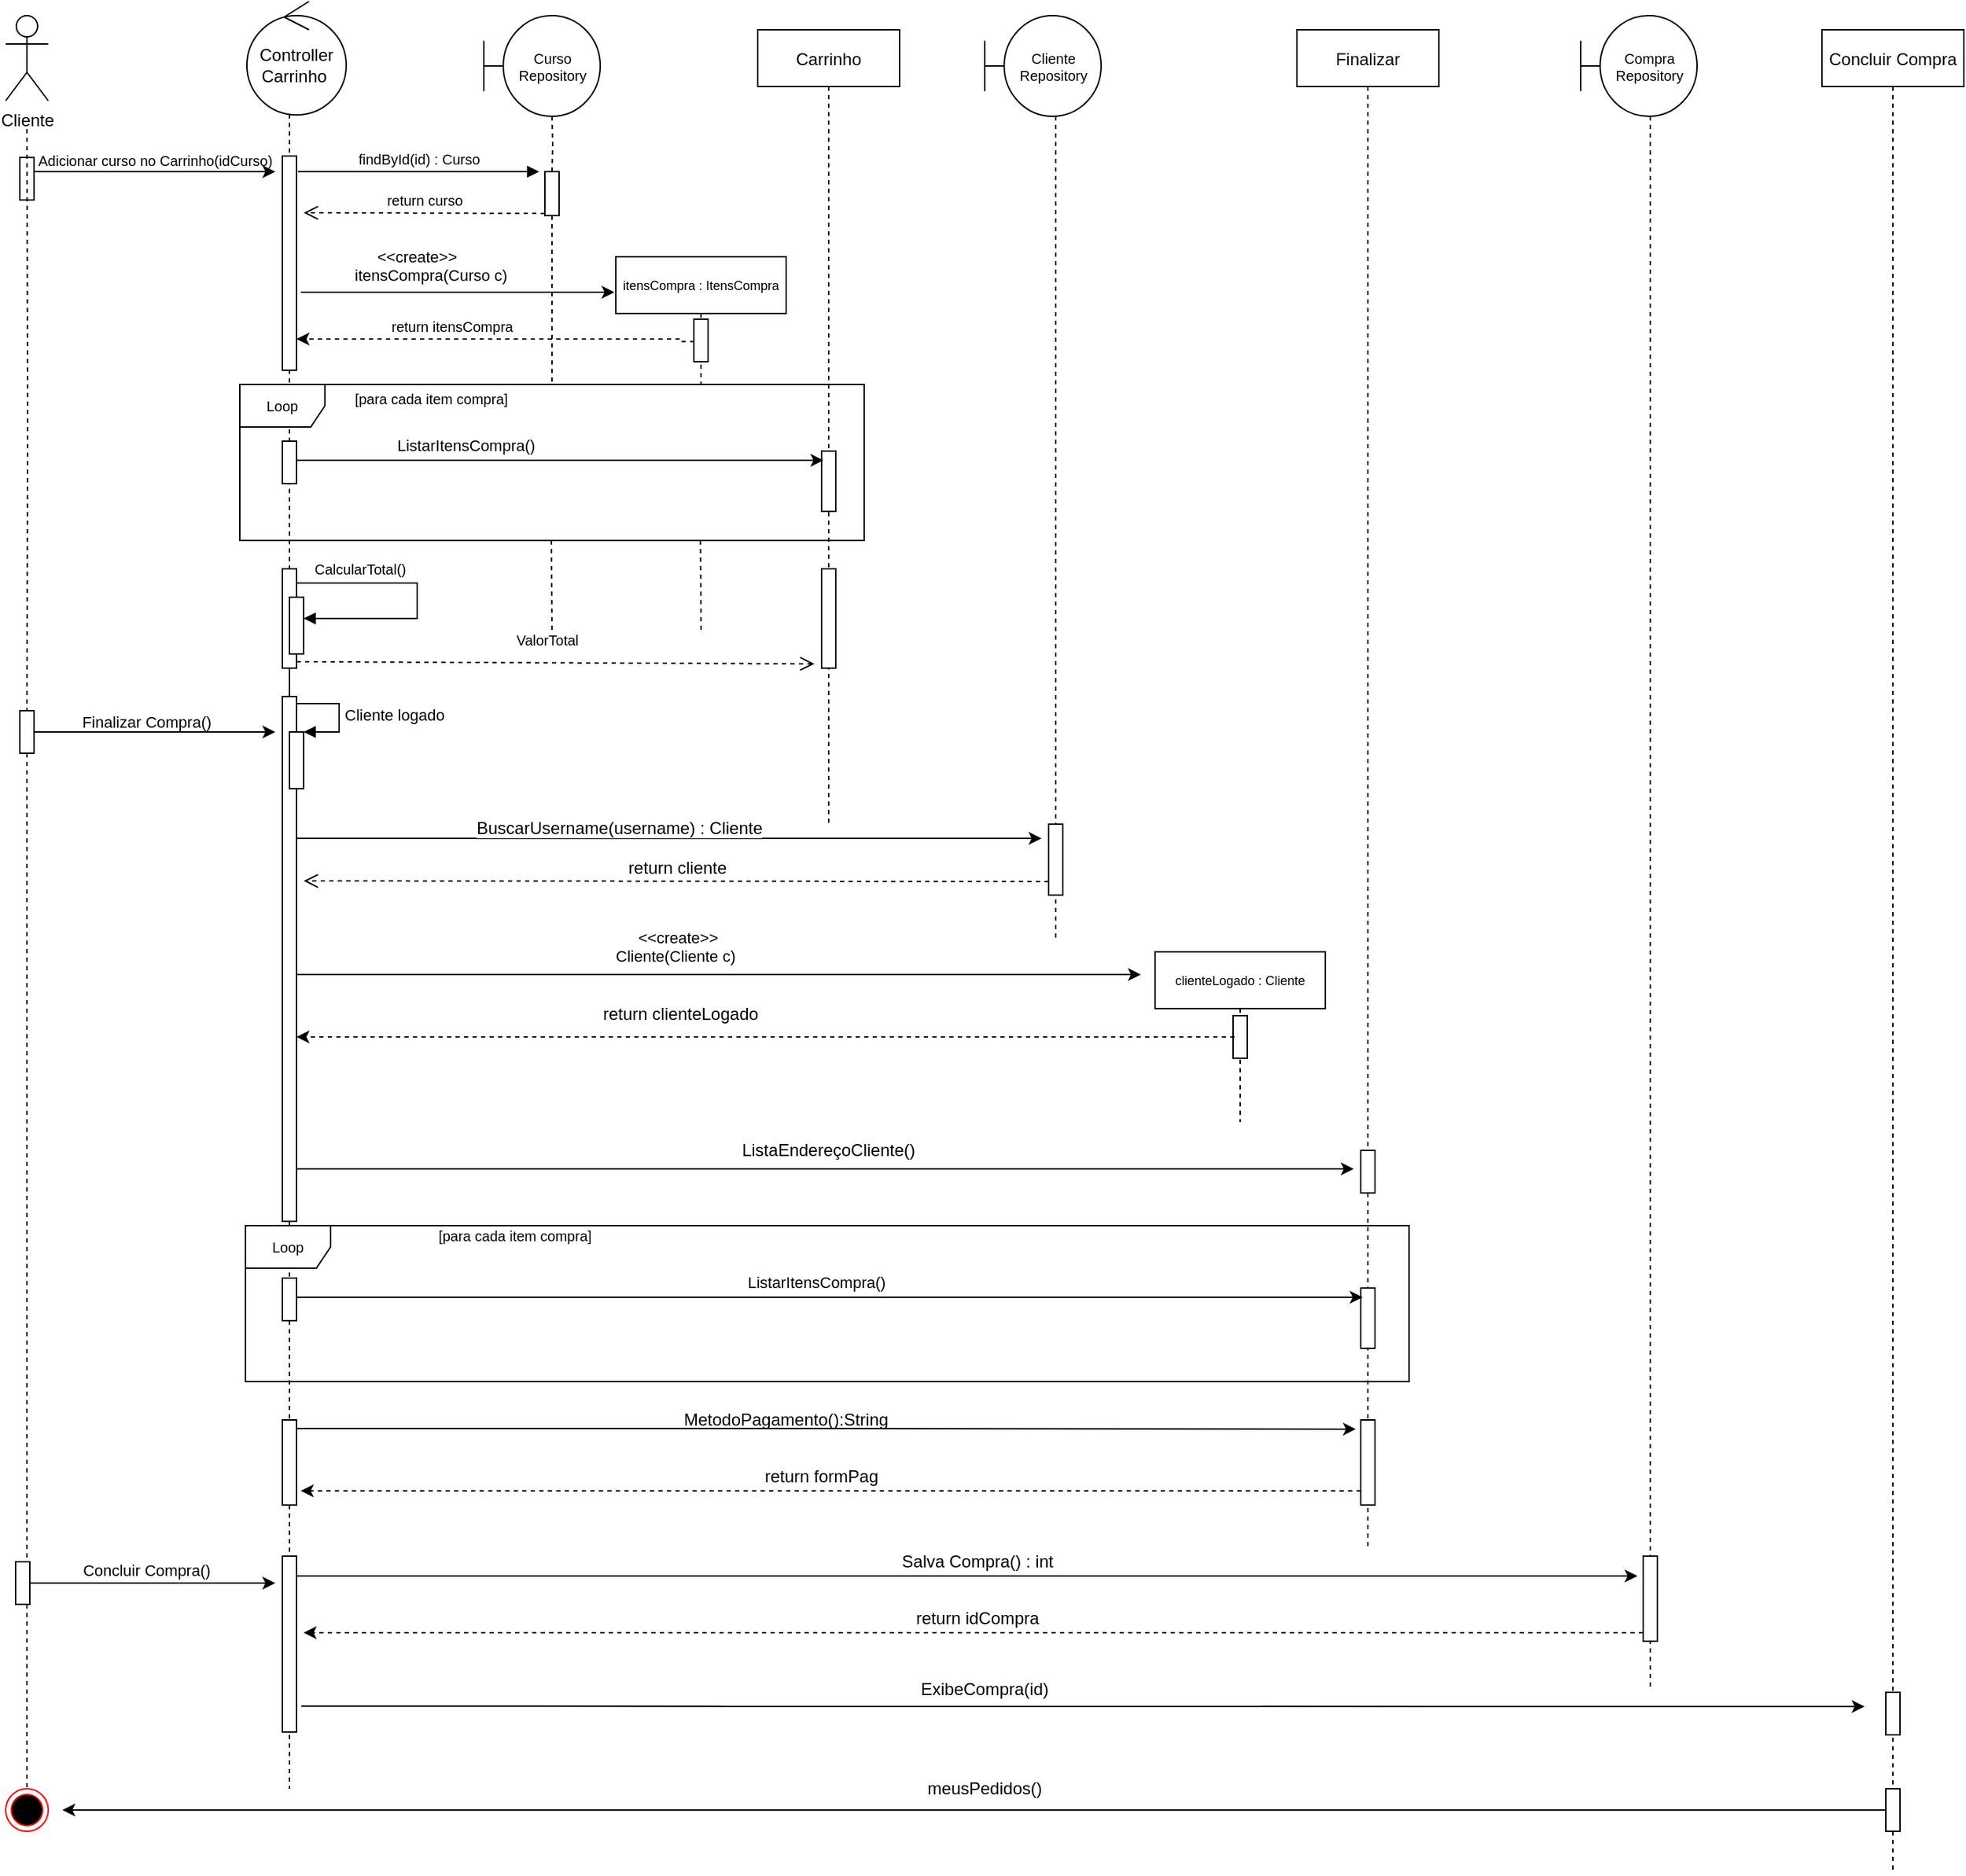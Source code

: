 <mxfile version="14.7.7" type="device"><diagram id="kgpKYQtTHZ0yAKxKKP6v" name="Page-1"><mxGraphModel dx="2031" dy="1134" grid="1" gridSize="10" guides="1" tooltips="1" connect="1" arrows="1" fold="1" page="1" pageScale="1" pageWidth="850" pageHeight="1100" math="0" shadow="0"><root><mxCell id="0"/><mxCell id="1" parent="0"/><mxCell id="3nuBFxr9cyL0pnOWT2aG-1" value="Carrinho" style="shape=umlLifeline;perimeter=lifelinePerimeter;container=1;collapsible=0;recursiveResize=0;rounded=0;shadow=0;strokeWidth=1;" parent="1" vertex="1"><mxGeometry x="690" y="80" width="100" height="560" as="geometry"/></mxCell><mxCell id="3nuBFxr9cyL0pnOWT2aG-2" value="" style="points=[];perimeter=orthogonalPerimeter;rounded=0;shadow=0;strokeWidth=1;" parent="3nuBFxr9cyL0pnOWT2aG-1" vertex="1"><mxGeometry x="45" y="297" width="10" height="42.5" as="geometry"/></mxCell><mxCell id="FEkk6_6cmCooJceqJicp-4" style="edgeStyle=orthogonalEdgeStyle;rounded=0;orthogonalLoop=1;jettySize=auto;html=1;dashed=1;endArrow=none;endFill=0;startArrow=none;" parent="1" edge="1" target="93v8CctWAsqxK7UtxBvb-111" source="93v8CctWAsqxK7UtxBvb-32"><mxGeometry relative="1" as="geometry"><mxPoint x="175" y="1320" as="targetPoint"/><mxPoint x="175" y="150" as="sourcePoint"/></mxGeometry></mxCell><mxCell id="FEkk6_6cmCooJceqJicp-1" value="Cliente" style="shape=umlActor;verticalLabelPosition=bottom;verticalAlign=top;html=1;outlineConnect=0;" parent="1" vertex="1"><mxGeometry x="160" y="70" width="30" height="60" as="geometry"/></mxCell><mxCell id="FEkk6_6cmCooJceqJicp-5" value="" style="points=[];perimeter=orthogonalPerimeter;rounded=0;shadow=0;strokeWidth=1;" parent="1" vertex="1"><mxGeometry x="170" y="170" width="10" height="30" as="geometry"/></mxCell><mxCell id="FEkk6_6cmCooJceqJicp-7" value="" style="endArrow=classic;html=1;" parent="1" edge="1"><mxGeometry width="50" height="50" relative="1" as="geometry"><mxPoint x="180" y="180" as="sourcePoint"/><mxPoint x="350" y="180" as="targetPoint"/></mxGeometry></mxCell><mxCell id="FEkk6_6cmCooJceqJicp-9" value="Adicionar curso no Carrinho(idCurso)" style="text;strokeColor=none;fillColor=none;align=left;verticalAlign=top;spacingLeft=4;spacingRight=4;overflow=hidden;rotatable=0;points=[[0,0.5],[1,0.5]];portConstraint=eastwest;fontSize=10;" parent="1" vertex="1"><mxGeometry x="177" y="160" width="180" height="26" as="geometry"/></mxCell><mxCell id="93v8CctWAsqxK7UtxBvb-2" style="edgeStyle=orthogonalEdgeStyle;rounded=0;orthogonalLoop=1;jettySize=auto;html=1;dashed=1;endArrow=none;endFill=0;" edge="1" parent="1" source="93v8CctWAsqxK7UtxBvb-1"><mxGeometry relative="1" as="geometry"><mxPoint x="360" y="530" as="targetPoint"/><Array as="points"><mxPoint x="360" y="490"/></Array></mxGeometry></mxCell><mxCell id="93v8CctWAsqxK7UtxBvb-1" value="Controller Carrinho&amp;nbsp;" style="ellipse;shape=umlControl;whiteSpace=wrap;html=1;" vertex="1" parent="1"><mxGeometry x="330" y="60" width="70" height="80" as="geometry"/></mxCell><mxCell id="93v8CctWAsqxK7UtxBvb-7" style="edgeStyle=orthogonalEdgeStyle;rounded=0;orthogonalLoop=1;jettySize=auto;html=1;endArrow=classic;endFill=1;" edge="1" parent="1"><mxGeometry relative="1" as="geometry"><mxPoint x="368" y="265" as="sourcePoint"/><mxPoint x="589" y="265" as="targetPoint"/><Array as="points"><mxPoint x="579" y="265"/><mxPoint x="579" y="265"/></Array></mxGeometry></mxCell><mxCell id="93v8CctWAsqxK7UtxBvb-3" value="" style="points=[];perimeter=orthogonalPerimeter;rounded=0;shadow=0;strokeWidth=1;" vertex="1" parent="1"><mxGeometry x="355" y="169" width="10" height="151" as="geometry"/></mxCell><mxCell id="93v8CctWAsqxK7UtxBvb-4" value="itensCompra : ItensCompra" style="shape=umlLifeline;perimeter=lifelinePerimeter;container=1;collapsible=0;recursiveResize=0;rounded=0;shadow=0;strokeWidth=1;fontSize=9;" vertex="1" parent="1"><mxGeometry x="590" y="240" width="120" height="90" as="geometry"/></mxCell><mxCell id="93v8CctWAsqxK7UtxBvb-11" style="edgeStyle=orthogonalEdgeStyle;rounded=0;orthogonalLoop=1;jettySize=auto;html=1;dashed=1;fontSize=11;endArrow=classic;endFill=1;exitX=0.029;exitY=0.524;exitDx=0;exitDy=0;exitPerimeter=0;" edge="1" parent="1" source="93v8CctWAsqxK7UtxBvb-8" target="93v8CctWAsqxK7UtxBvb-3"><mxGeometry relative="1" as="geometry"><mxPoint x="364" y="320" as="targetPoint"/><Array as="points"><mxPoint x="635" y="298"/></Array></mxGeometry></mxCell><mxCell id="93v8CctWAsqxK7UtxBvb-8" value="" style="points=[];perimeter=orthogonalPerimeter;rounded=0;shadow=0;strokeWidth=1;" vertex="1" parent="1"><mxGeometry x="645" y="284" width="10" height="30" as="geometry"/></mxCell><mxCell id="93v8CctWAsqxK7UtxBvb-9" value="itensCompra(Curso c)" style="text;strokeColor=none;fillColor=none;align=left;verticalAlign=top;spacingLeft=4;spacingRight=4;overflow=hidden;rotatable=0;points=[[0,0.5],[1,0.5]];portConstraint=eastwest;fontSize=11;" vertex="1" parent="1"><mxGeometry x="400" y="240" width="126" height="26" as="geometry"/></mxCell><mxCell id="93v8CctWAsqxK7UtxBvb-10" value="&amp;lt;&amp;lt;create&amp;gt;&amp;gt;" style="text;html=1;strokeColor=none;fillColor=none;align=center;verticalAlign=middle;whiteSpace=wrap;rounded=0;fontSize=11;" vertex="1" parent="1"><mxGeometry x="430" y="230" width="40" height="20" as="geometry"/></mxCell><mxCell id="93v8CctWAsqxK7UtxBvb-12" value="Curso Repository" style="shape=umlBoundary;whiteSpace=wrap;html=1;fontSize=10;" vertex="1" parent="1"><mxGeometry x="497" y="70" width="82" height="71" as="geometry"/></mxCell><mxCell id="93v8CctWAsqxK7UtxBvb-16" value="findById(id) : Curso" style="html=1;verticalAlign=bottom;endArrow=block;entryX=0;entryY=0;fontSize=10;" edge="1" parent="1"><mxGeometry relative="1" as="geometry"><mxPoint x="366" y="180" as="sourcePoint"/><mxPoint x="536" y="180" as="targetPoint"/></mxGeometry></mxCell><mxCell id="93v8CctWAsqxK7UtxBvb-17" value="return curso" style="html=1;verticalAlign=bottom;endArrow=open;dashed=1;endSize=8;exitX=0;exitY=0.95;fontSize=10;" edge="1" source="93v8CctWAsqxK7UtxBvb-15" parent="1"><mxGeometry relative="1" as="geometry"><mxPoint x="370" y="209" as="targetPoint"/></mxGeometry></mxCell><mxCell id="93v8CctWAsqxK7UtxBvb-29" style="edgeStyle=orthogonalEdgeStyle;rounded=0;orthogonalLoop=1;jettySize=auto;html=1;fontSize=10;endArrow=none;endFill=0;dashed=1;" edge="1" parent="1" source="93v8CctWAsqxK7UtxBvb-15"><mxGeometry relative="1" as="geometry"><mxPoint x="545" y="330.0" as="targetPoint"/></mxGeometry></mxCell><mxCell id="93v8CctWAsqxK7UtxBvb-15" value="" style="html=1;points=[];perimeter=orthogonalPerimeter;fontSize=10;" vertex="1" parent="1"><mxGeometry x="540" y="180" width="10" height="31" as="geometry"/></mxCell><mxCell id="93v8CctWAsqxK7UtxBvb-19" value="" style="edgeStyle=orthogonalEdgeStyle;rounded=0;orthogonalLoop=1;jettySize=auto;html=1;dashed=1;fontSize=10;endArrow=none;endFill=0;" edge="1" parent="1" target="93v8CctWAsqxK7UtxBvb-15"><mxGeometry relative="1" as="geometry"><mxPoint x="543" y="560" as="targetPoint"/><mxPoint x="545.029" y="141" as="sourcePoint"/><Array as="points"/></mxGeometry></mxCell><mxCell id="93v8CctWAsqxK7UtxBvb-21" value="&lt;span style=&quot;color: rgb(0 , 0 , 0) ; font-family: &amp;#34;helvetica&amp;#34; ; font-size: 10px ; font-style: normal ; font-weight: 400 ; letter-spacing: normal ; text-align: center ; text-indent: 0px ; text-transform: none ; word-spacing: 0px ; background-color: rgb(255 , 255 , 255) ; display: inline ; float: none&quot;&gt;return itensCompra&lt;/span&gt;" style="text;whiteSpace=wrap;html=1;fontSize=10;" vertex="1" parent="1"><mxGeometry x="430" y="277" width="97" height="30" as="geometry"/></mxCell><mxCell id="93v8CctWAsqxK7UtxBvb-22" value="" style="endArrow=classic;html=1;fontSize=10;entryX=0.125;entryY=0.153;entryDx=0;entryDy=0;entryPerimeter=0;" edge="1" parent="1" source="93v8CctWAsqxK7UtxBvb-30" target="3nuBFxr9cyL0pnOWT2aG-2"><mxGeometry width="50" height="50" relative="1" as="geometry"><mxPoint x="390" y="380" as="sourcePoint"/><mxPoint x="730" y="340" as="targetPoint"/><Array as="points"/></mxGeometry></mxCell><mxCell id="93v8CctWAsqxK7UtxBvb-23" value="ListarItensCompra()" style="text;strokeColor=none;fillColor=none;align=left;verticalAlign=top;spacingLeft=4;spacingRight=4;overflow=hidden;rotatable=0;points=[[0,0.5],[1,0.5]];portConstraint=eastwest;fontSize=11;" vertex="1" parent="1"><mxGeometry x="430" y="360" width="126" height="26" as="geometry"/></mxCell><mxCell id="93v8CctWAsqxK7UtxBvb-24" value="Loop" style="shape=umlFrame;whiteSpace=wrap;html=1;fontSize=10;" vertex="1" parent="1"><mxGeometry x="325" y="330" width="440" height="110" as="geometry"/></mxCell><mxCell id="93v8CctWAsqxK7UtxBvb-30" value="" style="points=[];perimeter=orthogonalPerimeter;rounded=0;shadow=0;strokeWidth=1;" vertex="1" parent="1"><mxGeometry x="355" y="370" width="10" height="30" as="geometry"/></mxCell><mxCell id="93v8CctWAsqxK7UtxBvb-31" value="[para cada item compra]" style="text;html=1;strokeColor=none;fillColor=none;align=center;verticalAlign=middle;whiteSpace=wrap;rounded=0;fontSize=10;" vertex="1" parent="1"><mxGeometry x="400" y="330" width="120" height="20" as="geometry"/></mxCell><mxCell id="93v8CctWAsqxK7UtxBvb-46" style="edgeStyle=orthogonalEdgeStyle;rounded=0;orthogonalLoop=1;jettySize=auto;html=1;fontSize=9;endArrow=none;endFill=0;dashed=1;startArrow=none;" edge="1" parent="1" source="93v8CctWAsqxK7UtxBvb-47"><mxGeometry relative="1" as="geometry"><mxPoint x="360" y="680" as="targetPoint"/></mxGeometry></mxCell><mxCell id="93v8CctWAsqxK7UtxBvb-33" value="" style="html=1;points=[];perimeter=orthogonalPerimeter;fontSize=10;" vertex="1" parent="1"><mxGeometry x="355" y="460" width="10" height="70" as="geometry"/></mxCell><mxCell id="93v8CctWAsqxK7UtxBvb-35" value="&amp;nbsp;ValorTotal" style="html=1;verticalAlign=bottom;endArrow=open;dashed=1;endSize=8;exitX=1;exitY=0.95;fontSize=10;" edge="1" parent="1"><mxGeometry x="-0.041" y="7" relative="1" as="geometry"><mxPoint x="730" y="527" as="targetPoint"/><mxPoint x="365" y="525.5" as="sourcePoint"/><mxPoint as="offset"/></mxGeometry></mxCell><mxCell id="93v8CctWAsqxK7UtxBvb-36" value="" style="html=1;points=[];perimeter=orthogonalPerimeter;fontSize=10;" vertex="1" parent="1"><mxGeometry x="735" y="460" width="10" height="70" as="geometry"/></mxCell><mxCell id="93v8CctWAsqxK7UtxBvb-39" value="" style="html=1;points=[];perimeter=orthogonalPerimeter;fontSize=10;" vertex="1" parent="1"><mxGeometry x="360" y="480" width="10" height="40" as="geometry"/></mxCell><mxCell id="93v8CctWAsqxK7UtxBvb-40" value="" style="edgeStyle=orthogonalEdgeStyle;html=1;align=left;spacingLeft=2;endArrow=block;rounded=0;fontSize=10;" edge="1" parent="1" source="93v8CctWAsqxK7UtxBvb-33"><mxGeometry relative="1" as="geometry"><mxPoint x="395" y="470" as="sourcePoint"/><Array as="points"><mxPoint x="450" y="470"/><mxPoint x="450" y="495"/></Array><mxPoint x="370" y="495" as="targetPoint"/></mxGeometry></mxCell><mxCell id="93v8CctWAsqxK7UtxBvb-41" value="CalcularTotal()" style="text;html=1;strokeColor=none;fillColor=none;align=center;verticalAlign=middle;whiteSpace=wrap;rounded=0;fontSize=10;" vertex="1" parent="1"><mxGeometry x="390" y="450" width="40" height="20" as="geometry"/></mxCell><mxCell id="93v8CctWAsqxK7UtxBvb-42" value="Finalizar" style="shape=umlLifeline;perimeter=lifelinePerimeter;container=1;collapsible=0;recursiveResize=0;rounded=0;shadow=0;strokeWidth=1;" vertex="1" parent="1"><mxGeometry x="1070" y="80" width="100" height="1070" as="geometry"/></mxCell><mxCell id="93v8CctWAsqxK7UtxBvb-43" value="" style="points=[];perimeter=orthogonalPerimeter;rounded=0;shadow=0;strokeWidth=1;" vertex="1" parent="93v8CctWAsqxK7UtxBvb-42"><mxGeometry x="45" y="790" width="10" height="30" as="geometry"/></mxCell><mxCell id="93v8CctWAsqxK7UtxBvb-45" style="edgeStyle=orthogonalEdgeStyle;rounded=0;orthogonalLoop=1;jettySize=auto;html=1;fontSize=9;endArrow=classic;endFill=1;" edge="1" parent="1" source="93v8CctWAsqxK7UtxBvb-32"><mxGeometry relative="1" as="geometry"><mxPoint x="350" y="575" as="targetPoint"/></mxGeometry></mxCell><mxCell id="93v8CctWAsqxK7UtxBvb-32" value="" style="points=[];perimeter=orthogonalPerimeter;rounded=0;shadow=0;strokeWidth=1;" vertex="1" parent="1"><mxGeometry x="170" y="560" width="10" height="30" as="geometry"/></mxCell><mxCell id="93v8CctWAsqxK7UtxBvb-44" value="" style="edgeStyle=orthogonalEdgeStyle;rounded=0;orthogonalLoop=1;jettySize=auto;html=1;dashed=1;endArrow=none;endFill=0;" edge="1" parent="1" target="93v8CctWAsqxK7UtxBvb-32"><mxGeometry relative="1" as="geometry"><mxPoint x="175" y="610" as="targetPoint"/><mxPoint x="175" y="150" as="sourcePoint"/></mxGeometry></mxCell><mxCell id="93v8CctWAsqxK7UtxBvb-82" style="edgeStyle=orthogonalEdgeStyle;rounded=0;orthogonalLoop=1;jettySize=auto;html=1;fontSize=12;endArrow=none;endFill=0;dashed=1;" edge="1" parent="1" source="93v8CctWAsqxK7UtxBvb-47" target="93v8CctWAsqxK7UtxBvb-80"><mxGeometry relative="1" as="geometry"/></mxCell><mxCell id="93v8CctWAsqxK7UtxBvb-47" value="" style="html=1;points=[];perimeter=orthogonalPerimeter;fontSize=10;" vertex="1" parent="1"><mxGeometry x="355" y="550" width="10" height="370" as="geometry"/></mxCell><mxCell id="93v8CctWAsqxK7UtxBvb-48" value="" style="edgeStyle=orthogonalEdgeStyle;rounded=0;orthogonalLoop=1;jettySize=auto;html=1;fontSize=9;endArrow=none;endFill=0;dashed=1;" edge="1" parent="1" source="93v8CctWAsqxK7UtxBvb-33" target="93v8CctWAsqxK7UtxBvb-47"><mxGeometry relative="1" as="geometry"><mxPoint x="360" y="680" as="targetPoint"/><mxPoint x="360" y="530" as="sourcePoint"/></mxGeometry></mxCell><mxCell id="93v8CctWAsqxK7UtxBvb-49" value="Finalizar Compra()" style="text;html=1;strokeColor=none;fillColor=none;align=center;verticalAlign=middle;whiteSpace=wrap;rounded=0;fontSize=11;" vertex="1" parent="1"><mxGeometry x="208" y="558" width="103" height="20" as="geometry"/></mxCell><mxCell id="93v8CctWAsqxK7UtxBvb-53" value="" style="html=1;points=[];perimeter=orthogonalPerimeter;fontSize=11;" vertex="1" parent="1"><mxGeometry x="360" y="575" width="10" height="40" as="geometry"/></mxCell><mxCell id="93v8CctWAsqxK7UtxBvb-54" value="Cliente logado" style="edgeStyle=orthogonalEdgeStyle;html=1;align=left;spacingLeft=2;endArrow=block;rounded=0;entryX=1;entryY=0;fontSize=11;" edge="1" target="93v8CctWAsqxK7UtxBvb-53" parent="1"><mxGeometry relative="1" as="geometry"><mxPoint x="365" y="555" as="sourcePoint"/><Array as="points"><mxPoint x="395" y="555"/></Array></mxGeometry></mxCell><mxCell id="93v8CctWAsqxK7UtxBvb-55" value="clienteLogado : Cliente" style="shape=umlLifeline;perimeter=lifelinePerimeter;container=1;collapsible=0;recursiveResize=0;rounded=0;shadow=0;strokeWidth=1;fontSize=9;" vertex="1" parent="1"><mxGeometry x="970" y="730" width="120" height="120" as="geometry"/></mxCell><mxCell id="93v8CctWAsqxK7UtxBvb-56" value="" style="endArrow=classic;html=1;fontSize=11;" edge="1" parent="1"><mxGeometry width="50" height="50" relative="1" as="geometry"><mxPoint x="365" y="650" as="sourcePoint"/><mxPoint x="890" y="650" as="targetPoint"/></mxGeometry></mxCell><mxCell id="93v8CctWAsqxK7UtxBvb-60" style="edgeStyle=orthogonalEdgeStyle;rounded=0;orthogonalLoop=1;jettySize=auto;html=1;fontSize=11;endArrow=none;endFill=0;dashed=1;" edge="1" parent="1"><mxGeometry relative="1" as="geometry"><mxPoint x="900" y="720" as="targetPoint"/><mxPoint x="900" y="141" as="sourcePoint"/></mxGeometry></mxCell><mxCell id="93v8CctWAsqxK7UtxBvb-57" value="Cliente Repository" style="shape=umlBoundary;whiteSpace=wrap;html=1;fontSize=10;" vertex="1" parent="1"><mxGeometry x="850" y="70" width="82" height="71" as="geometry"/></mxCell><mxCell id="93v8CctWAsqxK7UtxBvb-58" style="edgeStyle=orthogonalEdgeStyle;rounded=0;orthogonalLoop=1;jettySize=auto;html=1;fontSize=10;endArrow=none;endFill=0;dashed=1;" edge="1" parent="1"><mxGeometry relative="1" as="geometry"><mxPoint x="545" y="504" as="targetPoint"/><mxPoint x="544.58" y="440" as="sourcePoint"/><Array as="points"><mxPoint x="545" y="440"/></Array></mxGeometry></mxCell><mxCell id="93v8CctWAsqxK7UtxBvb-59" style="edgeStyle=orthogonalEdgeStyle;rounded=0;orthogonalLoop=1;jettySize=auto;html=1;fontSize=10;endArrow=none;endFill=0;dashed=1;" edge="1" parent="1"><mxGeometry relative="1" as="geometry"><mxPoint x="650.08" y="504" as="targetPoint"/><mxPoint x="649.66" y="440" as="sourcePoint"/><Array as="points"><mxPoint x="650.08" y="440"/></Array></mxGeometry></mxCell><mxCell id="93v8CctWAsqxK7UtxBvb-61" value="&lt;span style=&quot;color: rgb(0 , 0 , 0) ; font-family: &amp;#34;helvetica&amp;#34; ; font-size: 12px ; font-style: normal ; font-weight: 400 ; letter-spacing: normal ; text-align: center ; text-indent: 0px ; text-transform: none ; word-spacing: 0px ; background-color: rgb(255 , 255 , 255) ; display: inline ; float: none&quot;&gt;BuscarUsername(username) : Cliente&lt;/span&gt;" style="text;whiteSpace=wrap;html=1;fontSize=12;" vertex="1" parent="1"><mxGeometry x="490" y="629" width="214" height="30" as="geometry"/></mxCell><mxCell id="93v8CctWAsqxK7UtxBvb-62" value="" style="html=1;points=[];perimeter=orthogonalPerimeter;fontSize=10;" vertex="1" parent="1"><mxGeometry x="895" y="640" width="10" height="50" as="geometry"/></mxCell><mxCell id="93v8CctWAsqxK7UtxBvb-63" value="&lt;font style=&quot;font-size: 12px&quot;&gt;return cliente&lt;/font&gt;" style="html=1;verticalAlign=bottom;endArrow=open;dashed=1;endSize=8;exitX=0;exitY=0.95;fontSize=10;" edge="1" parent="1"><mxGeometry relative="1" as="geometry"><mxPoint x="370" y="680" as="targetPoint"/><mxPoint x="895" y="680.45" as="sourcePoint"/></mxGeometry></mxCell><mxCell id="93v8CctWAsqxK7UtxBvb-64" value="Cliente(Cliente c)" style="text;strokeColor=none;fillColor=none;align=left;verticalAlign=top;spacingLeft=4;spacingRight=4;overflow=hidden;rotatable=0;points=[[0,0.5],[1,0.5]];portConstraint=eastwest;fontSize=11;" vertex="1" parent="1"><mxGeometry x="584" y="720" width="126" height="26" as="geometry"/></mxCell><mxCell id="93v8CctWAsqxK7UtxBvb-65" value="&amp;lt;&amp;lt;create&amp;gt;&amp;gt;" style="text;html=1;strokeColor=none;fillColor=none;align=center;verticalAlign=middle;whiteSpace=wrap;rounded=0;fontSize=11;" vertex="1" parent="1"><mxGeometry x="614" y="710" width="40" height="20" as="geometry"/></mxCell><mxCell id="93v8CctWAsqxK7UtxBvb-66" value="" style="endArrow=classic;html=1;fontSize=12;" edge="1" parent="1"><mxGeometry width="50" height="50" relative="1" as="geometry"><mxPoint x="365" y="746" as="sourcePoint"/><mxPoint x="960" y="746" as="targetPoint"/></mxGeometry></mxCell><mxCell id="93v8CctWAsqxK7UtxBvb-67" value="" style="points=[];perimeter=orthogonalPerimeter;rounded=0;shadow=0;strokeWidth=1;" vertex="1" parent="1"><mxGeometry x="1025" y="775" width="10" height="30" as="geometry"/></mxCell><mxCell id="93v8CctWAsqxK7UtxBvb-68" value="" style="endArrow=classic;html=1;fontSize=12;dashed=1;" edge="1" parent="1" target="93v8CctWAsqxK7UtxBvb-47"><mxGeometry width="50" height="50" relative="1" as="geometry"><mxPoint x="1026" y="790" as="sourcePoint"/><mxPoint x="720" y="640" as="targetPoint"/></mxGeometry></mxCell><mxCell id="93v8CctWAsqxK7UtxBvb-69" value="&lt;span style=&quot;color: rgb(0 , 0 , 0) ; font-family: &amp;#34;helvetica&amp;#34; ; font-size: 12px ; font-style: normal ; font-weight: 400 ; letter-spacing: normal ; text-align: center ; text-indent: 0px ; text-transform: none ; word-spacing: 0px ; background-color: rgb(255 , 255 , 255) ; display: inline ; float: none&quot;&gt;return clienteLogado&lt;/span&gt;" style="text;whiteSpace=wrap;html=1;fontSize=12;" vertex="1" parent="1"><mxGeometry x="579" y="760" width="123" height="30" as="geometry"/></mxCell><mxCell id="93v8CctWAsqxK7UtxBvb-70" value="" style="endArrow=classic;html=1;fontSize=12;exitX=1;exitY=0.9;exitDx=0;exitDy=0;exitPerimeter=0;" edge="1" parent="1" source="93v8CctWAsqxK7UtxBvb-47"><mxGeometry width="50" height="50" relative="1" as="geometry"><mxPoint x="670" y="690" as="sourcePoint"/><mxPoint x="1110" y="883" as="targetPoint"/></mxGeometry></mxCell><mxCell id="93v8CctWAsqxK7UtxBvb-72" value="ListaEndereçoCliente()" style="text;html=1;strokeColor=none;fillColor=none;align=center;verticalAlign=middle;whiteSpace=wrap;rounded=0;fontSize=12;" vertex="1" parent="1"><mxGeometry x="685" y="860" width="110" height="20" as="geometry"/></mxCell><mxCell id="93v8CctWAsqxK7UtxBvb-77" value="" style="points=[];perimeter=orthogonalPerimeter;rounded=0;shadow=0;strokeWidth=1;" vertex="1" parent="1"><mxGeometry x="1115" y="967" width="10" height="42.5" as="geometry"/></mxCell><mxCell id="93v8CctWAsqxK7UtxBvb-78" value="" style="endArrow=classic;html=1;fontSize=10;entryX=0.125;entryY=0.153;entryDx=0;entryDy=0;entryPerimeter=0;" edge="1" parent="1" source="93v8CctWAsqxK7UtxBvb-80" target="93v8CctWAsqxK7UtxBvb-77"><mxGeometry width="50" height="50" relative="1" as="geometry"><mxPoint x="395" y="970" as="sourcePoint"/><mxPoint x="735" y="930" as="targetPoint"/><Array as="points"/></mxGeometry></mxCell><mxCell id="93v8CctWAsqxK7UtxBvb-79" value="ListarItensCompra()" style="text;strokeColor=none;fillColor=none;align=left;verticalAlign=top;spacingLeft=4;spacingRight=4;overflow=hidden;rotatable=0;points=[[0,0.5],[1,0.5]];portConstraint=eastwest;fontSize=11;" vertex="1" parent="1"><mxGeometry x="677" y="950" width="126" height="26" as="geometry"/></mxCell><mxCell id="93v8CctWAsqxK7UtxBvb-89" style="edgeStyle=orthogonalEdgeStyle;rounded=0;orthogonalLoop=1;jettySize=auto;html=1;dashed=1;fontSize=12;endArrow=none;endFill=0;startArrow=none;" edge="1" parent="1" source="93v8CctWAsqxK7UtxBvb-90"><mxGeometry relative="1" as="geometry"><mxPoint x="360" y="1320" as="targetPoint"/></mxGeometry></mxCell><mxCell id="93v8CctWAsqxK7UtxBvb-80" value="" style="points=[];perimeter=orthogonalPerimeter;rounded=0;shadow=0;strokeWidth=1;" vertex="1" parent="1"><mxGeometry x="355" y="960" width="10" height="30" as="geometry"/></mxCell><mxCell id="93v8CctWAsqxK7UtxBvb-81" value="[para cada item compra]" style="text;html=1;strokeColor=none;fillColor=none;align=center;verticalAlign=middle;whiteSpace=wrap;rounded=0;fontSize=10;" vertex="1" parent="1"><mxGeometry x="459" y="920" width="120" height="20" as="geometry"/></mxCell><mxCell id="93v8CctWAsqxK7UtxBvb-83" value="Loop" style="shape=umlFrame;whiteSpace=wrap;html=1;fontSize=10;" vertex="1" parent="1"><mxGeometry x="329" y="923" width="820" height="110" as="geometry"/></mxCell><mxCell id="93v8CctWAsqxK7UtxBvb-84" value="Concluir Compra" style="shape=umlLifeline;perimeter=lifelinePerimeter;container=1;collapsible=0;recursiveResize=0;rounded=0;shadow=0;strokeWidth=1;" vertex="1" parent="1"><mxGeometry x="1440" y="80" width="100" height="1300" as="geometry"/></mxCell><mxCell id="93v8CctWAsqxK7UtxBvb-85" value="" style="points=[];perimeter=orthogonalPerimeter;rounded=0;shadow=0;strokeWidth=1;" vertex="1" parent="93v8CctWAsqxK7UtxBvb-84"><mxGeometry x="45" y="1172" width="10" height="30" as="geometry"/></mxCell><mxCell id="93v8CctWAsqxK7UtxBvb-86" style="edgeStyle=orthogonalEdgeStyle;rounded=0;orthogonalLoop=1;jettySize=auto;html=1;fontSize=9;endArrow=classic;endFill=1;" edge="1" parent="1" source="93v8CctWAsqxK7UtxBvb-87"><mxGeometry relative="1" as="geometry"><mxPoint x="350" y="1175" as="targetPoint"/></mxGeometry></mxCell><mxCell id="93v8CctWAsqxK7UtxBvb-87" value="" style="points=[];perimeter=orthogonalPerimeter;rounded=0;shadow=0;strokeWidth=1;" vertex="1" parent="1"><mxGeometry x="167" y="1160" width="10" height="30" as="geometry"/></mxCell><mxCell id="93v8CctWAsqxK7UtxBvb-88" value="Concluir Compra()" style="text;html=1;strokeColor=none;fillColor=none;align=center;verticalAlign=middle;whiteSpace=wrap;rounded=0;fontSize=11;" vertex="1" parent="1"><mxGeometry x="208" y="1156" width="103" height="20" as="geometry"/></mxCell><mxCell id="93v8CctWAsqxK7UtxBvb-93" style="edgeStyle=orthogonalEdgeStyle;rounded=0;orthogonalLoop=1;jettySize=auto;html=1;fontSize=12;endArrow=classic;endFill=1;entryX=-0.35;entryY=0.108;entryDx=0;entryDy=0;entryPerimeter=0;" edge="1" parent="1" source="93v8CctWAsqxK7UtxBvb-90" target="93v8CctWAsqxK7UtxBvb-92"><mxGeometry relative="1" as="geometry"><mxPoint x="1080" y="1070" as="targetPoint"/><Array as="points"><mxPoint x="740" y="1066"/><mxPoint x="740" y="1066"/></Array></mxGeometry></mxCell><mxCell id="93v8CctWAsqxK7UtxBvb-90" value="" style="html=1;points=[];perimeter=orthogonalPerimeter;fontSize=11;" vertex="1" parent="1"><mxGeometry x="355" y="1060" width="10" height="60" as="geometry"/></mxCell><mxCell id="93v8CctWAsqxK7UtxBvb-91" value="" style="edgeStyle=orthogonalEdgeStyle;rounded=0;orthogonalLoop=1;jettySize=auto;html=1;dashed=1;fontSize=12;endArrow=none;endFill=0;" edge="1" parent="1" source="93v8CctWAsqxK7UtxBvb-80" target="93v8CctWAsqxK7UtxBvb-90"><mxGeometry relative="1" as="geometry"><mxPoint x="360" y="1290" as="targetPoint"/><mxPoint x="360" y="990" as="sourcePoint"/></mxGeometry></mxCell><mxCell id="93v8CctWAsqxK7UtxBvb-95" style="edgeStyle=orthogonalEdgeStyle;rounded=0;orthogonalLoop=1;jettySize=auto;html=1;fontSize=12;endArrow=classic;endFill=1;dashed=1;" edge="1" parent="1" source="93v8CctWAsqxK7UtxBvb-92"><mxGeometry relative="1" as="geometry"><mxPoint x="368" y="1110" as="targetPoint"/><Array as="points"><mxPoint x="368" y="1110"/></Array></mxGeometry></mxCell><mxCell id="93v8CctWAsqxK7UtxBvb-92" value="" style="points=[];perimeter=orthogonalPerimeter;rounded=0;shadow=0;strokeWidth=1;" vertex="1" parent="1"><mxGeometry x="1115" y="1060" width="10" height="60" as="geometry"/></mxCell><mxCell id="93v8CctWAsqxK7UtxBvb-94" value="MetodoPagamento():String" style="text;html=1;strokeColor=none;fillColor=none;align=center;verticalAlign=middle;whiteSpace=wrap;rounded=0;fontSize=12;" vertex="1" parent="1"><mxGeometry x="690" y="1050" width="40" height="20" as="geometry"/></mxCell><mxCell id="93v8CctWAsqxK7UtxBvb-96" value="return formPag" style="text;html=1;strokeColor=none;fillColor=none;align=center;verticalAlign=middle;whiteSpace=wrap;rounded=0;fontSize=12;" vertex="1" parent="1"><mxGeometry x="690" y="1090" width="90" height="20" as="geometry"/></mxCell><mxCell id="93v8CctWAsqxK7UtxBvb-101" style="edgeStyle=orthogonalEdgeStyle;rounded=0;orthogonalLoop=1;jettySize=auto;html=1;fontSize=12;endArrow=classic;endFill=1;" edge="1" parent="1" source="93v8CctWAsqxK7UtxBvb-97"><mxGeometry relative="1" as="geometry"><mxPoint x="1310" y="1170" as="targetPoint"/><Array as="points"><mxPoint x="1300" y="1170"/></Array></mxGeometry></mxCell><mxCell id="93v8CctWAsqxK7UtxBvb-97" value="" style="html=1;points=[];perimeter=orthogonalPerimeter;fontSize=11;" vertex="1" parent="1"><mxGeometry x="355" y="1156" width="10" height="124" as="geometry"/></mxCell><mxCell id="93v8CctWAsqxK7UtxBvb-100" style="edgeStyle=orthogonalEdgeStyle;rounded=0;orthogonalLoop=1;jettySize=auto;html=1;dashed=1;fontSize=12;endArrow=none;endFill=0;" edge="1" parent="1"><mxGeometry relative="1" as="geometry"><mxPoint x="1319" y="1250" as="targetPoint"/><mxPoint x="1319.0" y="141" as="sourcePoint"/></mxGeometry></mxCell><mxCell id="93v8CctWAsqxK7UtxBvb-99" value="Compra Repository" style="shape=umlBoundary;whiteSpace=wrap;html=1;fontSize=10;" vertex="1" parent="1"><mxGeometry x="1270" y="70" width="82" height="71" as="geometry"/></mxCell><mxCell id="93v8CctWAsqxK7UtxBvb-104" style="edgeStyle=orthogonalEdgeStyle;rounded=0;orthogonalLoop=1;jettySize=auto;html=1;fontSize=12;endArrow=classic;endFill=1;dashed=1;" edge="1" parent="1" source="93v8CctWAsqxK7UtxBvb-102"><mxGeometry relative="1" as="geometry"><mxPoint x="370" y="1210" as="targetPoint"/><Array as="points"><mxPoint x="630" y="1210"/><mxPoint x="630" y="1210"/></Array></mxGeometry></mxCell><mxCell id="93v8CctWAsqxK7UtxBvb-102" value="" style="points=[];perimeter=orthogonalPerimeter;rounded=0;shadow=0;strokeWidth=1;" vertex="1" parent="1"><mxGeometry x="1314" y="1156" width="10" height="60" as="geometry"/></mxCell><mxCell id="93v8CctWAsqxK7UtxBvb-103" value="Salva Compra() : int" style="text;html=1;strokeColor=none;fillColor=none;align=center;verticalAlign=middle;whiteSpace=wrap;rounded=0;fontSize=12;" vertex="1" parent="1"><mxGeometry x="785" y="1150" width="120" height="20" as="geometry"/></mxCell><mxCell id="93v8CctWAsqxK7UtxBvb-105" value="return idCompra" style="text;html=1;strokeColor=none;fillColor=none;align=center;verticalAlign=middle;whiteSpace=wrap;rounded=0;fontSize=12;" vertex="1" parent="1"><mxGeometry x="800" y="1190" width="90" height="20" as="geometry"/></mxCell><mxCell id="93v8CctWAsqxK7UtxBvb-107" value="" style="endArrow=classic;html=1;fontSize=12;exitX=1.329;exitY=0.853;exitDx=0;exitDy=0;exitPerimeter=0;endFill=1;" edge="1" parent="1" source="93v8CctWAsqxK7UtxBvb-97"><mxGeometry width="50" height="50" relative="1" as="geometry"><mxPoint x="580" y="1040" as="sourcePoint"/><mxPoint x="1470" y="1262" as="targetPoint"/></mxGeometry></mxCell><mxCell id="93v8CctWAsqxK7UtxBvb-108" value="ExibeCompra(id)" style="text;html=1;strokeColor=none;fillColor=none;align=center;verticalAlign=middle;whiteSpace=wrap;rounded=0;fontSize=12;" vertex="1" parent="1"><mxGeometry x="830" y="1240" width="40" height="20" as="geometry"/></mxCell><mxCell id="93v8CctWAsqxK7UtxBvb-110" style="edgeStyle=orthogonalEdgeStyle;rounded=0;orthogonalLoop=1;jettySize=auto;html=1;fontSize=12;endArrow=classic;endFill=1;" edge="1" parent="1" source="93v8CctWAsqxK7UtxBvb-109"><mxGeometry relative="1" as="geometry"><mxPoint x="200" y="1335" as="targetPoint"/></mxGeometry></mxCell><mxCell id="93v8CctWAsqxK7UtxBvb-109" value="" style="points=[];perimeter=orthogonalPerimeter;rounded=0;shadow=0;strokeWidth=1;" vertex="1" parent="1"><mxGeometry x="1485" y="1320" width="10" height="30" as="geometry"/></mxCell><mxCell id="93v8CctWAsqxK7UtxBvb-111" value="" style="ellipse;html=1;shape=endState;fillColor=#000000;strokeColor=#ff0000;fontSize=12;" vertex="1" parent="1"><mxGeometry x="160" y="1320" width="30" height="30" as="geometry"/></mxCell><mxCell id="93v8CctWAsqxK7UtxBvb-113" value="meusPedidos()" style="text;html=1;strokeColor=none;fillColor=none;align=center;verticalAlign=middle;whiteSpace=wrap;rounded=0;fontSize=12;" vertex="1" parent="1"><mxGeometry x="830" y="1310" width="40" height="20" as="geometry"/></mxCell></root></mxGraphModel></diagram></mxfile>